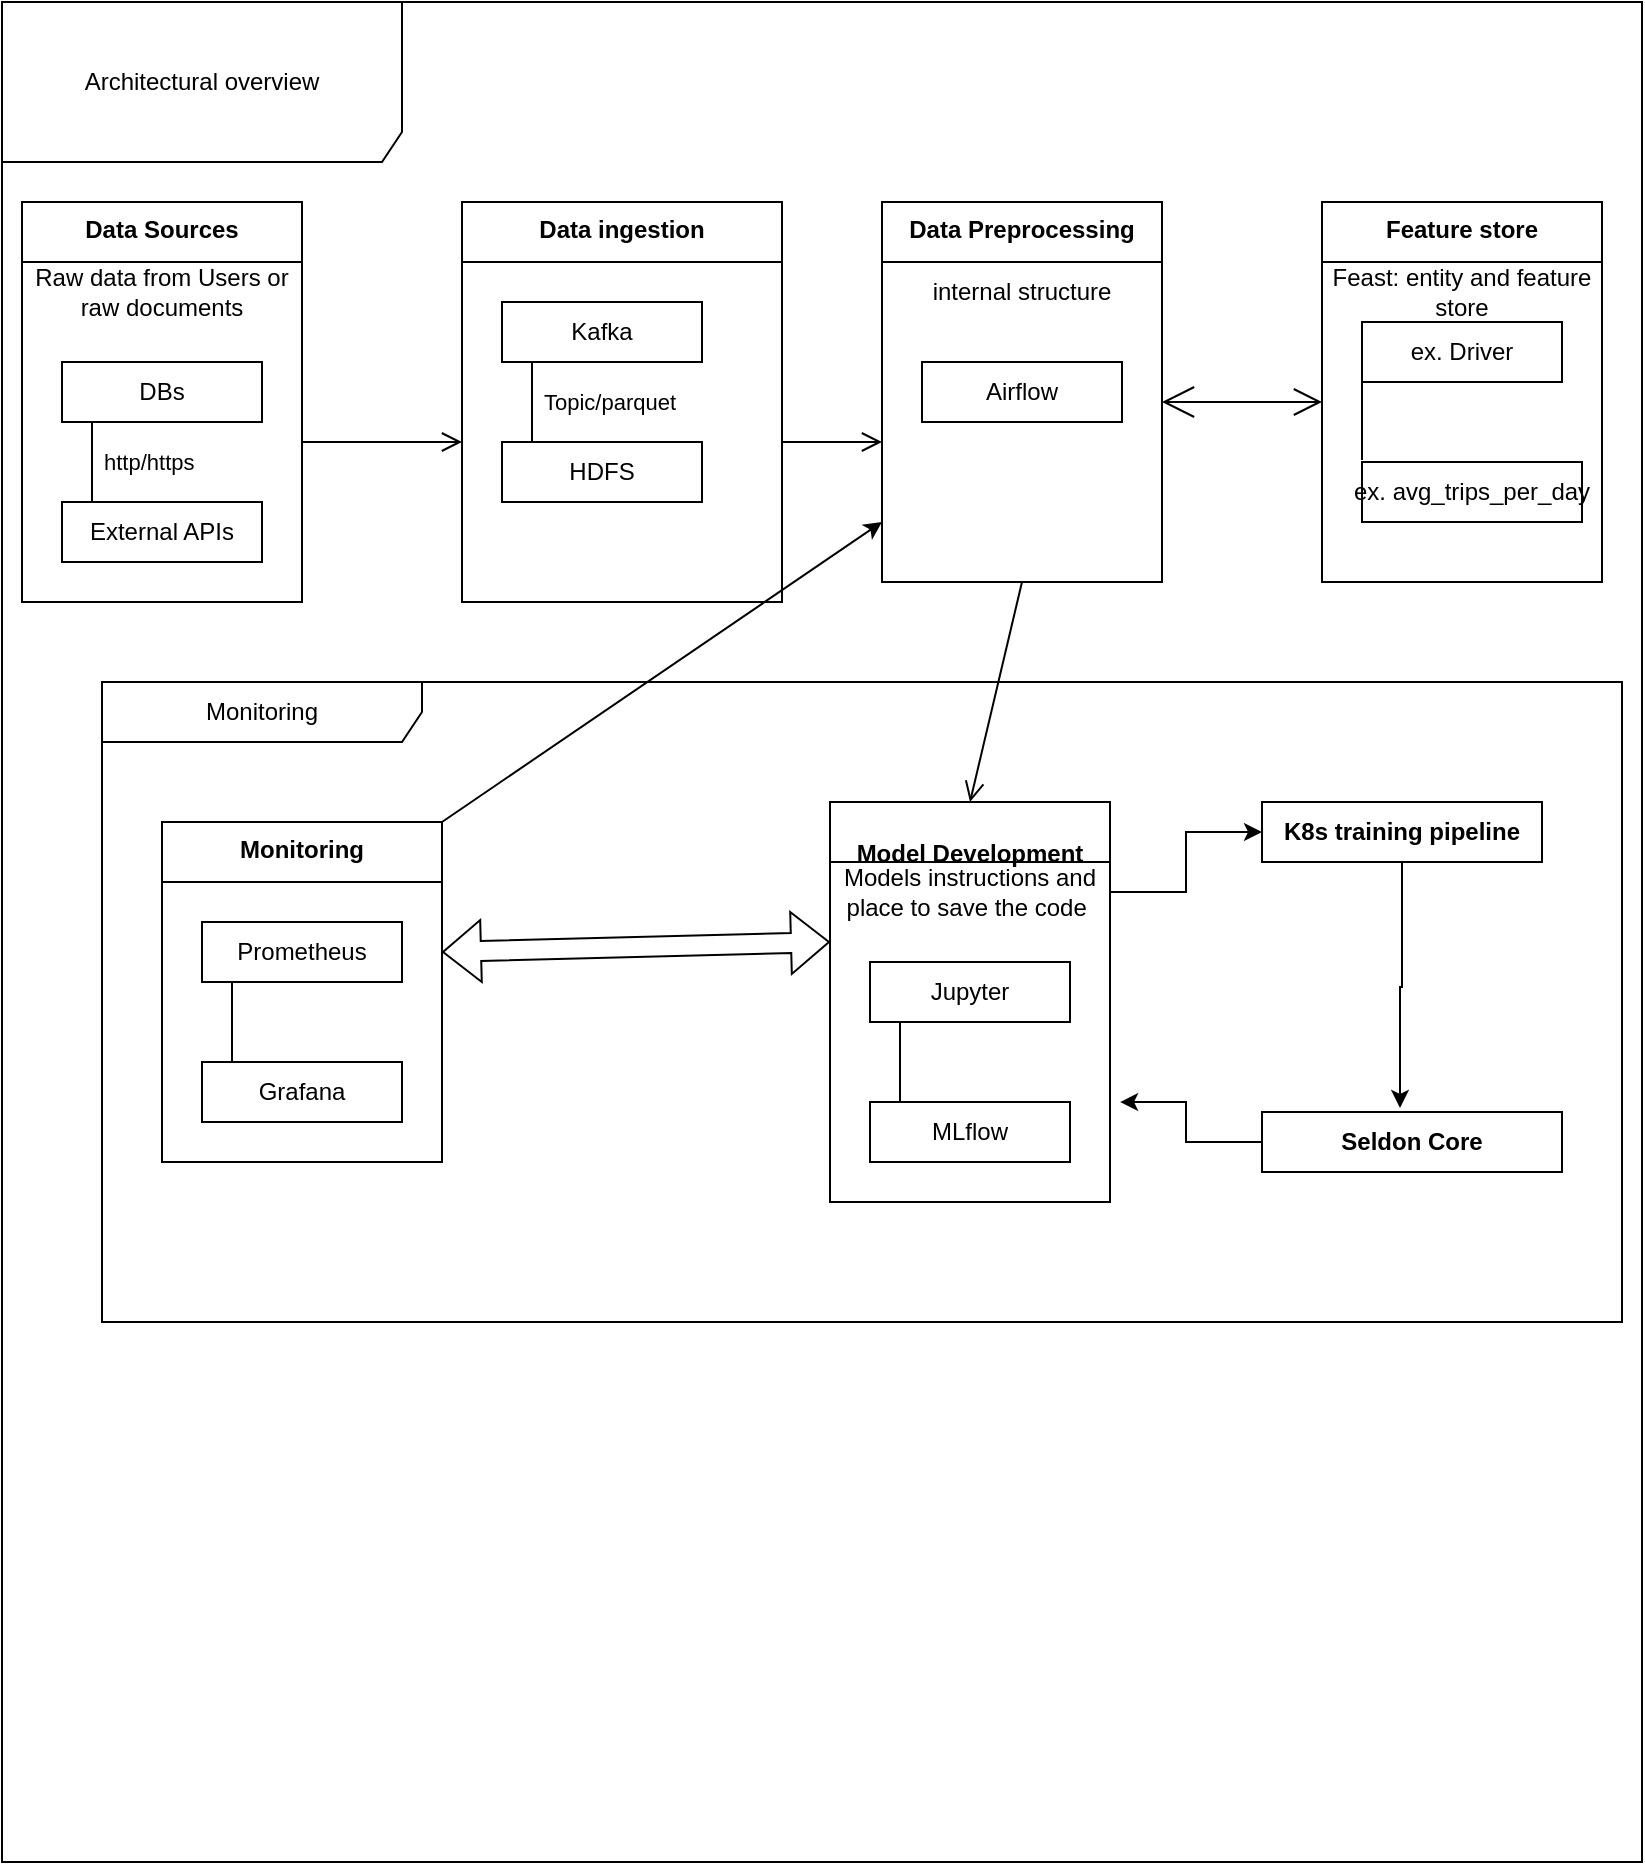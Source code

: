 <mxfile version="27.1.6">
  <diagram id="C5RBs43oDa-KdzZeNtuy" name="Page-1">
    <mxGraphModel dx="1426" dy="791" grid="1" gridSize="10" guides="1" tooltips="1" connect="1" arrows="1" fold="1" page="1" pageScale="1" pageWidth="827" pageHeight="1169" math="0" shadow="0">
      <root>
        <mxCell id="WIyWlLk6GJQsqaUBKTNV-0" />
        <mxCell id="WIyWlLk6GJQsqaUBKTNV-1" parent="WIyWlLk6GJQsqaUBKTNV-0" />
        <mxCell id="dq5tgDAa4yFkEQTGaGyD-0" value="Architectural overview" style="shape=umlFrame;whiteSpace=wrap;html=1;pointerEvents=0;recursiveResize=0;container=1;collapsible=0;width=200;height=80;" vertex="1" parent="WIyWlLk6GJQsqaUBKTNV-1">
          <mxGeometry width="820" height="930" as="geometry" />
        </mxCell>
        <mxCell id="dq5tgDAa4yFkEQTGaGyD-1" value="Data Sources" style="swimlane;fontStyle=1;align=center;verticalAlign=top;childLayout=stackLayout;horizontal=1;startSize=30;horizontalStack=0;resizeParent=1;resizeParentMax=0;resizeLast=0;collapsible=0;marginBottom=0;html=1;whiteSpace=wrap;" vertex="1" parent="dq5tgDAa4yFkEQTGaGyD-0">
          <mxGeometry x="10" y="100" width="140" height="200" as="geometry" />
        </mxCell>
        <mxCell id="dq5tgDAa4yFkEQTGaGyD-2" value="Raw data from Users or raw documents" style="html=1;strokeColor=none;fillColor=none;align=center;verticalAlign=middle;spacingLeft=4;spacingRight=4;rotatable=0;points=[[0,0.5],[1,0.5]];resizeWidth=1;whiteSpace=wrap;" vertex="1" parent="dq5tgDAa4yFkEQTGaGyD-1">
          <mxGeometry y="30" width="140" height="30" as="geometry" />
        </mxCell>
        <mxCell id="dq5tgDAa4yFkEQTGaGyD-3" value="" style="swimlane;fontStyle=1;align=center;verticalAlign=top;horizontal=1;startSize=0;collapsible=0;marginBottom=0;html=1;strokeColor=none;fillColor=none;" vertex="1" parent="dq5tgDAa4yFkEQTGaGyD-1">
          <mxGeometry y="60" width="140" height="140" as="geometry" />
        </mxCell>
        <mxCell id="dq5tgDAa4yFkEQTGaGyD-4" value="DBs" style="html=1;align=center;verticalAlign=middle;rotatable=0;whiteSpace=wrap;" vertex="1" parent="dq5tgDAa4yFkEQTGaGyD-3">
          <mxGeometry width="100" height="30" relative="1" as="geometry">
            <mxPoint x="20" y="20" as="offset" />
          </mxGeometry>
        </mxCell>
        <mxCell id="dq5tgDAa4yFkEQTGaGyD-5" value="External APIs" style="html=1;align=center;verticalAlign=middle;rotatable=0;whiteSpace=wrap;" vertex="1" parent="dq5tgDAa4yFkEQTGaGyD-3">
          <mxGeometry width="100" height="30" relative="1" as="geometry">
            <mxPoint x="20" y="90" as="offset" />
          </mxGeometry>
        </mxCell>
        <mxCell id="dq5tgDAa4yFkEQTGaGyD-6" value="http/https" style="edgeStyle=none;endArrow=none;verticalAlign=middle;labelBackgroundColor=none;endSize=12;html=1;align=left;endFill=0;exitX=0.15;exitY=1;entryX=0.15;entryY=0;spacingLeft=4;rounded=0;" edge="1" parent="dq5tgDAa4yFkEQTGaGyD-3" source="dq5tgDAa4yFkEQTGaGyD-4" target="dq5tgDAa4yFkEQTGaGyD-5">
          <mxGeometry relative="1" as="geometry">
            <mxPoint as="offset" />
          </mxGeometry>
        </mxCell>
        <mxCell id="dq5tgDAa4yFkEQTGaGyD-22" value="Data ingestion" style="swimlane;fontStyle=1;align=center;verticalAlign=top;childLayout=stackLayout;horizontal=1;startSize=30;horizontalStack=0;resizeParent=1;resizeParentMax=0;resizeLast=0;collapsible=0;marginBottom=0;html=1;whiteSpace=wrap;" vertex="1" parent="dq5tgDAa4yFkEQTGaGyD-0">
          <mxGeometry x="230" y="100" width="160" height="200" as="geometry" />
        </mxCell>
        <mxCell id="dq5tgDAa4yFkEQTGaGyD-24" value="" style="swimlane;fontStyle=1;align=center;verticalAlign=top;horizontal=1;startSize=0;collapsible=0;marginBottom=0;html=1;strokeColor=none;fillColor=none;" vertex="1" parent="dq5tgDAa4yFkEQTGaGyD-22">
          <mxGeometry y="30" width="160" height="170" as="geometry" />
        </mxCell>
        <mxCell id="dq5tgDAa4yFkEQTGaGyD-25" value="&lt;p style=&quot;white-space-collapse: preserve;&quot; dir=&quot;auto&quot;&gt;Kafka&lt;/p&gt;" style="html=1;align=center;verticalAlign=middle;rotatable=0;whiteSpace=wrap;" vertex="1" parent="dq5tgDAa4yFkEQTGaGyD-24">
          <mxGeometry width="100" height="30" relative="1" as="geometry">
            <mxPoint x="20" y="20" as="offset" />
          </mxGeometry>
        </mxCell>
        <mxCell id="dq5tgDAa4yFkEQTGaGyD-26" value="&lt;p style=&quot;white-space-collapse: preserve;&quot; dir=&quot;auto&quot;&gt;HDFS&lt;/p&gt;" style="html=1;align=center;verticalAlign=middle;rotatable=0;whiteSpace=wrap;" vertex="1" parent="dq5tgDAa4yFkEQTGaGyD-24">
          <mxGeometry width="100" height="30" relative="1" as="geometry">
            <mxPoint x="20" y="90" as="offset" />
          </mxGeometry>
        </mxCell>
        <mxCell id="dq5tgDAa4yFkEQTGaGyD-27" value="Topic/par&lt;span style=&quot;background-color: transparent; color: light-dark(rgb(0, 0, 0), rgb(255, 255, 255));&quot;&gt;quet&lt;/span&gt;" style="edgeStyle=none;endArrow=none;verticalAlign=middle;labelBackgroundColor=none;endSize=12;html=1;align=left;endFill=0;exitX=0.15;exitY=1;entryX=0.15;entryY=0;spacingLeft=4;rounded=0;" edge="1" parent="dq5tgDAa4yFkEQTGaGyD-24" source="dq5tgDAa4yFkEQTGaGyD-25" target="dq5tgDAa4yFkEQTGaGyD-26">
          <mxGeometry relative="1" as="geometry" />
        </mxCell>
        <mxCell id="dq5tgDAa4yFkEQTGaGyD-35" value="Data Preprocessing" style="swimlane;fontStyle=1;align=center;verticalAlign=top;childLayout=stackLayout;horizontal=1;startSize=30;horizontalStack=0;resizeParent=1;resizeParentMax=0;resizeLast=0;collapsible=0;marginBottom=0;html=1;whiteSpace=wrap;" vertex="1" parent="dq5tgDAa4yFkEQTGaGyD-0">
          <mxGeometry x="440" y="100" width="140" height="190" as="geometry" />
        </mxCell>
        <mxCell id="dq5tgDAa4yFkEQTGaGyD-36" value="internal structure" style="html=1;strokeColor=none;fillColor=none;align=center;verticalAlign=middle;spacingLeft=4;spacingRight=4;rotatable=0;points=[[0,0.5],[1,0.5]];resizeWidth=1;whiteSpace=wrap;" vertex="1" parent="dq5tgDAa4yFkEQTGaGyD-35">
          <mxGeometry y="30" width="140" height="30" as="geometry" />
        </mxCell>
        <mxCell id="dq5tgDAa4yFkEQTGaGyD-37" value="" style="swimlane;fontStyle=1;align=center;verticalAlign=top;horizontal=1;startSize=0;collapsible=0;marginBottom=0;html=1;strokeColor=none;fillColor=none;" vertex="1" parent="dq5tgDAa4yFkEQTGaGyD-35">
          <mxGeometry y="60" width="140" height="130" as="geometry" />
        </mxCell>
        <mxCell id="dq5tgDAa4yFkEQTGaGyD-38" value="&lt;p style=&quot;white-space-collapse: preserve;&quot; dir=&quot;auto&quot;&gt;Airflow&lt;/p&gt;" style="html=1;align=center;verticalAlign=middle;rotatable=0;whiteSpace=wrap;" vertex="1" parent="dq5tgDAa4yFkEQTGaGyD-37">
          <mxGeometry width="100" height="30" relative="1" as="geometry">
            <mxPoint x="20" y="20" as="offset" />
          </mxGeometry>
        </mxCell>
        <mxCell id="dq5tgDAa4yFkEQTGaGyD-43" value="" style="endArrow=open;startArrow=none;endFill=0;startFill=0;endSize=8;html=1;verticalAlign=bottom;labelBackgroundColor=none;strokeWidth=1;rounded=0;" edge="1" parent="dq5tgDAa4yFkEQTGaGyD-0">
          <mxGeometry width="160" relative="1" as="geometry">
            <mxPoint x="150" y="220" as="sourcePoint" />
            <mxPoint x="230" y="220" as="targetPoint" />
          </mxGeometry>
        </mxCell>
        <mxCell id="dq5tgDAa4yFkEQTGaGyD-44" value="" style="endArrow=open;startArrow=none;endFill=0;startFill=0;endSize=8;html=1;verticalAlign=bottom;labelBackgroundColor=none;strokeWidth=1;rounded=0;" edge="1" parent="dq5tgDAa4yFkEQTGaGyD-0">
          <mxGeometry width="160" relative="1" as="geometry">
            <mxPoint x="390" y="220" as="sourcePoint" />
            <mxPoint x="440" y="220" as="targetPoint" />
          </mxGeometry>
        </mxCell>
        <mxCell id="dq5tgDAa4yFkEQTGaGyD-46" value="Feature store" style="swimlane;fontStyle=1;align=center;verticalAlign=top;childLayout=stackLayout;horizontal=1;startSize=30;horizontalStack=0;resizeParent=1;resizeParentMax=0;resizeLast=0;collapsible=0;marginBottom=0;html=1;whiteSpace=wrap;" vertex="1" parent="dq5tgDAa4yFkEQTGaGyD-0">
          <mxGeometry x="660" y="100" width="140" height="190" as="geometry" />
        </mxCell>
        <mxCell id="dq5tgDAa4yFkEQTGaGyD-47" value="Feast: entity and feature store" style="html=1;strokeColor=none;fillColor=none;align=center;verticalAlign=middle;spacingLeft=4;spacingRight=4;rotatable=0;points=[[0,0.5],[1,0.5]];resizeWidth=1;whiteSpace=wrap;" vertex="1" parent="dq5tgDAa4yFkEQTGaGyD-46">
          <mxGeometry y="30" width="140" height="30" as="geometry" />
        </mxCell>
        <mxCell id="dq5tgDAa4yFkEQTGaGyD-48" value="" style="swimlane;fontStyle=1;align=center;verticalAlign=top;horizontal=1;startSize=0;collapsible=0;marginBottom=0;html=1;strokeColor=none;fillColor=none;" vertex="1" parent="dq5tgDAa4yFkEQTGaGyD-46">
          <mxGeometry y="60" width="140" height="130" as="geometry" />
        </mxCell>
        <mxCell id="dq5tgDAa4yFkEQTGaGyD-49" value="ex. Driver" style="html=1;align=center;verticalAlign=middle;rotatable=0;whiteSpace=wrap;" vertex="1" parent="dq5tgDAa4yFkEQTGaGyD-48">
          <mxGeometry width="100" height="30" relative="1" as="geometry">
            <mxPoint x="20" as="offset" />
          </mxGeometry>
        </mxCell>
        <mxCell id="dq5tgDAa4yFkEQTGaGyD-50" value="ex.&amp;nbsp;&lt;span style=&quot;white-space-collapse: preserve; background-color: transparent; color: light-dark(rgb(0, 0, 0), rgb(255, 255, 255));&quot;&gt;avg_trips_per_day&lt;/span&gt;" style="html=1;align=center;verticalAlign=middle;rotatable=0;whiteSpace=wrap;" vertex="1" parent="dq5tgDAa4yFkEQTGaGyD-48">
          <mxGeometry width="110" height="30" relative="1" as="geometry">
            <mxPoint x="20" y="70" as="offset" />
          </mxGeometry>
        </mxCell>
        <mxCell id="dq5tgDAa4yFkEQTGaGyD-51" value="" style="edgeStyle=none;endArrow=none;verticalAlign=middle;labelBackgroundColor=none;endSize=12;html=1;align=left;endFill=0;exitX=0;exitY=1;spacingLeft=4;rounded=0;exitDx=0;exitDy=0;" edge="1" parent="dq5tgDAa4yFkEQTGaGyD-48" source="dq5tgDAa4yFkEQTGaGyD-49">
          <mxGeometry x="0.954" y="-9" relative="1" as="geometry">
            <mxPoint x="20" y="69" as="targetPoint" />
            <mxPoint as="offset" />
          </mxGeometry>
        </mxCell>
        <mxCell id="dq5tgDAa4yFkEQTGaGyD-53" value="&lt;div&gt;&lt;br&gt;&lt;/div&gt;&lt;div&gt;&lt;br&gt;&lt;/div&gt;" style="endArrow=open;html=1;endSize=12;startArrow=open;startSize=14;startFill=0;edgeStyle=orthogonalEdgeStyle;align=center;verticalAlign=bottom;endFill=0;rounded=0;" edge="1" parent="dq5tgDAa4yFkEQTGaGyD-0">
          <mxGeometry y="3" relative="1" as="geometry">
            <mxPoint x="580" y="200" as="sourcePoint" />
            <mxPoint x="660" y="200" as="targetPoint" />
          </mxGeometry>
        </mxCell>
        <mxCell id="dq5tgDAa4yFkEQTGaGyD-60" value="" style="endArrow=open;startArrow=none;endFill=0;startFill=0;endSize=8;html=1;verticalAlign=bottom;labelBackgroundColor=none;strokeWidth=1;rounded=0;exitX=0.5;exitY=1;exitDx=0;exitDy=0;entryX=0.5;entryY=0;entryDx=0;entryDy=0;" edge="1" parent="dq5tgDAa4yFkEQTGaGyD-0" source="dq5tgDAa4yFkEQTGaGyD-37" target="dq5tgDAa4yFkEQTGaGyD-54">
          <mxGeometry width="160" relative="1" as="geometry">
            <mxPoint x="250" y="400" as="sourcePoint" />
            <mxPoint x="310" y="400.5" as="targetPoint" />
          </mxGeometry>
        </mxCell>
        <mxCell id="dq5tgDAa4yFkEQTGaGyD-72" value="Monitoring" style="shape=umlFrame;whiteSpace=wrap;html=1;pointerEvents=0;recursiveResize=0;container=1;collapsible=0;width=160;" vertex="1" parent="dq5tgDAa4yFkEQTGaGyD-0">
          <mxGeometry x="50" y="340" width="760" height="320" as="geometry" />
        </mxCell>
        <mxCell id="dq5tgDAa4yFkEQTGaGyD-54" value="&lt;p style=&quot;white-space-collapse: preserve;&quot; dir=&quot;auto&quot;&gt;Model Development&lt;/p&gt;" style="swimlane;fontStyle=1;align=center;verticalAlign=top;childLayout=stackLayout;horizontal=1;startSize=30;horizontalStack=0;resizeParent=1;resizeParentMax=0;resizeLast=0;collapsible=0;marginBottom=0;html=1;whiteSpace=wrap;" vertex="1" parent="dq5tgDAa4yFkEQTGaGyD-72">
          <mxGeometry x="364" y="60" width="140" height="200" as="geometry" />
        </mxCell>
        <mxCell id="dq5tgDAa4yFkEQTGaGyD-55" value="Models instructions and place to save the code&amp;nbsp;" style="html=1;strokeColor=none;fillColor=none;align=center;verticalAlign=middle;spacingLeft=4;spacingRight=4;rotatable=0;points=[[0,0.5],[1,0.5]];resizeWidth=1;whiteSpace=wrap;" vertex="1" parent="dq5tgDAa4yFkEQTGaGyD-54">
          <mxGeometry y="30" width="140" height="30" as="geometry" />
        </mxCell>
        <mxCell id="dq5tgDAa4yFkEQTGaGyD-56" value="" style="swimlane;fontStyle=1;align=center;verticalAlign=top;horizontal=1;startSize=0;collapsible=0;marginBottom=0;html=1;strokeColor=none;fillColor=none;" vertex="1" parent="dq5tgDAa4yFkEQTGaGyD-54">
          <mxGeometry y="60" width="140" height="140" as="geometry" />
        </mxCell>
        <mxCell id="dq5tgDAa4yFkEQTGaGyD-57" value="&lt;p style=&quot;white-space-collapse: preserve;&quot; dir=&quot;auto&quot;&gt;Jupyter&lt;/p&gt;" style="html=1;align=center;verticalAlign=middle;rotatable=0;whiteSpace=wrap;" vertex="1" parent="dq5tgDAa4yFkEQTGaGyD-56">
          <mxGeometry width="100" height="30" relative="1" as="geometry">
            <mxPoint x="20" y="20" as="offset" />
          </mxGeometry>
        </mxCell>
        <mxCell id="dq5tgDAa4yFkEQTGaGyD-58" value="MLflow" style="html=1;align=center;verticalAlign=middle;rotatable=0;whiteSpace=wrap;" vertex="1" parent="dq5tgDAa4yFkEQTGaGyD-56">
          <mxGeometry width="100" height="30" relative="1" as="geometry">
            <mxPoint x="20" y="90" as="offset" />
          </mxGeometry>
        </mxCell>
        <mxCell id="dq5tgDAa4yFkEQTGaGyD-59" value="" style="edgeStyle=none;endArrow=none;verticalAlign=middle;labelBackgroundColor=none;endSize=12;html=1;align=left;endFill=0;exitX=0.15;exitY=1;entryX=0.15;entryY=0;spacingLeft=4;rounded=0;" edge="1" parent="dq5tgDAa4yFkEQTGaGyD-56" source="dq5tgDAa4yFkEQTGaGyD-57" target="dq5tgDAa4yFkEQTGaGyD-58">
          <mxGeometry relative="1" as="geometry" />
        </mxCell>
        <mxCell id="dq5tgDAa4yFkEQTGaGyD-61" value="K8s training pipeline" style="fontStyle=1;whiteSpace=wrap;html=1;" vertex="1" parent="dq5tgDAa4yFkEQTGaGyD-72">
          <mxGeometry x="580" y="60" width="140" height="30" as="geometry" />
        </mxCell>
        <mxCell id="dq5tgDAa4yFkEQTGaGyD-69" style="edgeStyle=orthogonalEdgeStyle;rounded=0;orthogonalLoop=1;jettySize=auto;html=1;" edge="1" parent="dq5tgDAa4yFkEQTGaGyD-72" source="dq5tgDAa4yFkEQTGaGyD-55" target="dq5tgDAa4yFkEQTGaGyD-61">
          <mxGeometry relative="1" as="geometry" />
        </mxCell>
        <mxCell id="dq5tgDAa4yFkEQTGaGyD-63" value=" Seldon Core" style="fontStyle=1;whiteSpace=wrap;html=1;" vertex="1" parent="dq5tgDAa4yFkEQTGaGyD-72">
          <mxGeometry x="580" y="215" width="150" height="30" as="geometry" />
        </mxCell>
        <mxCell id="dq5tgDAa4yFkEQTGaGyD-70" style="edgeStyle=orthogonalEdgeStyle;rounded=0;orthogonalLoop=1;jettySize=auto;html=1;entryX=1.036;entryY=0.643;entryDx=0;entryDy=0;entryPerimeter=0;" edge="1" parent="dq5tgDAa4yFkEQTGaGyD-72" source="dq5tgDAa4yFkEQTGaGyD-63" target="dq5tgDAa4yFkEQTGaGyD-56">
          <mxGeometry relative="1" as="geometry" />
        </mxCell>
        <mxCell id="dq5tgDAa4yFkEQTGaGyD-71" style="edgeStyle=orthogonalEdgeStyle;rounded=0;orthogonalLoop=1;jettySize=auto;html=1;entryX=0.46;entryY=-0.067;entryDx=0;entryDy=0;entryPerimeter=0;" edge="1" parent="dq5tgDAa4yFkEQTGaGyD-72" source="dq5tgDAa4yFkEQTGaGyD-61" target="dq5tgDAa4yFkEQTGaGyD-63">
          <mxGeometry relative="1" as="geometry" />
        </mxCell>
        <mxCell id="dq5tgDAa4yFkEQTGaGyD-80" value="" style="shape=flexArrow;endArrow=classic;startArrow=classic;html=1;rounded=0;exitX=1;exitY=0.25;exitDx=0;exitDy=0;" edge="1" parent="dq5tgDAa4yFkEQTGaGyD-72" source="dq5tgDAa4yFkEQTGaGyD-75">
          <mxGeometry width="100" height="100" relative="1" as="geometry">
            <mxPoint x="264" y="230" as="sourcePoint" />
            <mxPoint x="364" y="130" as="targetPoint" />
          </mxGeometry>
        </mxCell>
        <mxCell id="dq5tgDAa4yFkEQTGaGyD-73" value="Monitoring" style="swimlane;fontStyle=1;align=center;verticalAlign=top;childLayout=stackLayout;horizontal=1;startSize=30;horizontalStack=0;resizeParent=1;resizeParentMax=0;resizeLast=0;collapsible=0;marginBottom=0;html=1;whiteSpace=wrap;" vertex="1" parent="WIyWlLk6GJQsqaUBKTNV-1">
          <mxGeometry x="80" y="410" width="140" height="170" as="geometry" />
        </mxCell>
        <mxCell id="dq5tgDAa4yFkEQTGaGyD-75" value="" style="swimlane;fontStyle=1;align=center;verticalAlign=top;horizontal=1;startSize=0;collapsible=0;marginBottom=0;html=1;strokeColor=none;fillColor=none;" vertex="1" parent="dq5tgDAa4yFkEQTGaGyD-73">
          <mxGeometry y="30" width="140" height="140" as="geometry" />
        </mxCell>
        <mxCell id="dq5tgDAa4yFkEQTGaGyD-76" value="&lt;p style=&quot;white-space-collapse: preserve;&quot; dir=&quot;auto&quot;&gt;Prometheus&lt;/p&gt;" style="html=1;align=center;verticalAlign=middle;rotatable=0;whiteSpace=wrap;" vertex="1" parent="dq5tgDAa4yFkEQTGaGyD-75">
          <mxGeometry width="100" height="30" relative="1" as="geometry">
            <mxPoint x="20" y="20" as="offset" />
          </mxGeometry>
        </mxCell>
        <mxCell id="dq5tgDAa4yFkEQTGaGyD-77" value="&lt;p style=&quot;white-space-collapse: preserve;&quot; dir=&quot;auto&quot;&gt;Grafana&lt;/p&gt;" style="html=1;align=center;verticalAlign=middle;rotatable=0;whiteSpace=wrap;" vertex="1" parent="dq5tgDAa4yFkEQTGaGyD-75">
          <mxGeometry width="100" height="30" relative="1" as="geometry">
            <mxPoint x="20" y="90" as="offset" />
          </mxGeometry>
        </mxCell>
        <mxCell id="dq5tgDAa4yFkEQTGaGyD-78" value="" style="edgeStyle=none;endArrow=none;verticalAlign=middle;labelBackgroundColor=none;endSize=12;html=1;align=left;endFill=0;exitX=0.15;exitY=1;entryX=0.15;entryY=0;spacingLeft=4;rounded=0;" edge="1" parent="dq5tgDAa4yFkEQTGaGyD-75" source="dq5tgDAa4yFkEQTGaGyD-76" target="dq5tgDAa4yFkEQTGaGyD-77">
          <mxGeometry relative="1" as="geometry" />
        </mxCell>
        <mxCell id="dq5tgDAa4yFkEQTGaGyD-81" value="" style="endArrow=classic;html=1;rounded=0;exitX=1;exitY=0;exitDx=0;exitDy=0;" edge="1" parent="WIyWlLk6GJQsqaUBKTNV-1" source="dq5tgDAa4yFkEQTGaGyD-73">
          <mxGeometry width="50" height="50" relative="1" as="geometry">
            <mxPoint x="390" y="310" as="sourcePoint" />
            <mxPoint x="440" y="260" as="targetPoint" />
          </mxGeometry>
        </mxCell>
      </root>
    </mxGraphModel>
  </diagram>
</mxfile>
